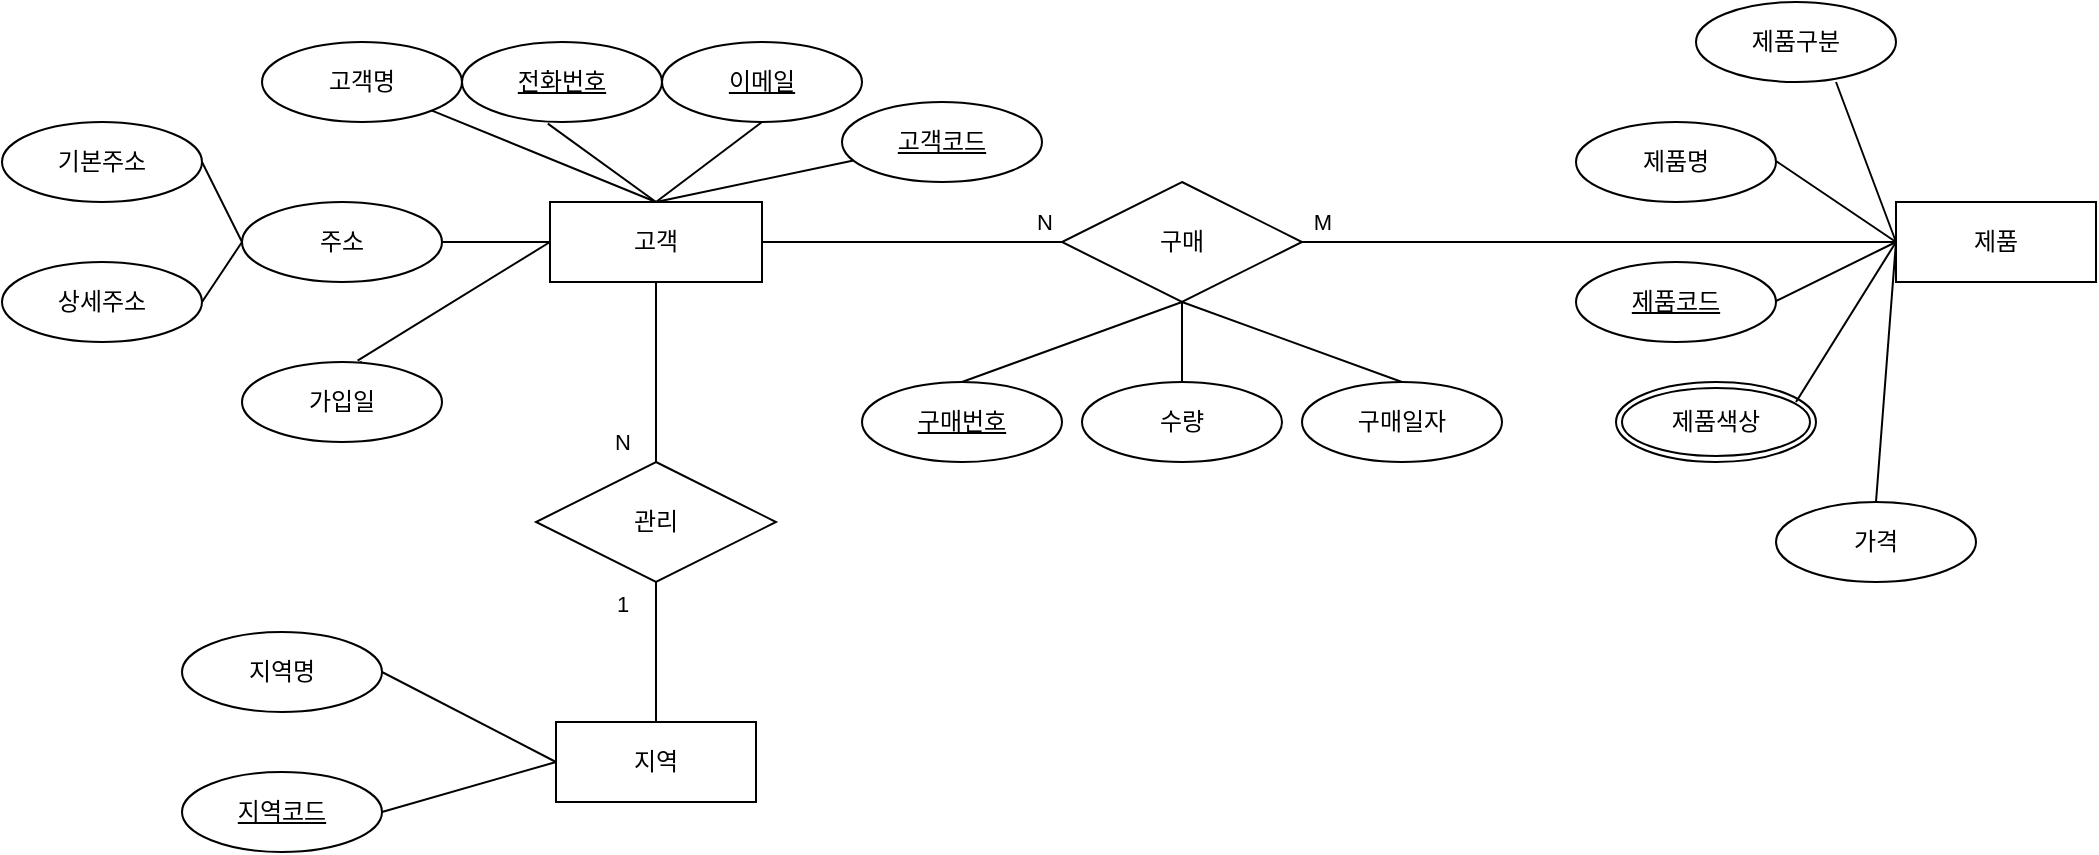 <mxfile version="22.1.15" type="github">
  <diagram name="페이지-1" id="8v1ip-i_NgHqVOQ-WIyX">
    <mxGraphModel dx="1122" dy="685" grid="1" gridSize="10" guides="1" tooltips="1" connect="1" arrows="1" fold="1" page="1" pageScale="1" pageWidth="827" pageHeight="1169" math="0" shadow="0">
      <root>
        <mxCell id="0" />
        <mxCell id="1" parent="0" />
        <mxCell id="WZk51Bvb1a-sZNfWYRPP-1" value="고객" style="whiteSpace=wrap;html=1;align=center;" vertex="1" parent="1">
          <mxGeometry x="314" y="130" width="106" height="40" as="geometry" />
        </mxCell>
        <mxCell id="WZk51Bvb1a-sZNfWYRPP-3" value="고객명" style="ellipse;whiteSpace=wrap;html=1;align=center;" vertex="1" parent="1">
          <mxGeometry x="170" y="50" width="100" height="40" as="geometry" />
        </mxCell>
        <mxCell id="WZk51Bvb1a-sZNfWYRPP-4" value="" style="endArrow=none;html=1;rounded=0;entryX=0.5;entryY=0;entryDx=0;entryDy=0;" edge="1" parent="1" source="WZk51Bvb1a-sZNfWYRPP-3" target="WZk51Bvb1a-sZNfWYRPP-1">
          <mxGeometry relative="1" as="geometry">
            <mxPoint x="200" y="150" as="sourcePoint" />
            <mxPoint x="360" y="150" as="targetPoint" />
          </mxGeometry>
        </mxCell>
        <mxCell id="WZk51Bvb1a-sZNfWYRPP-5" value="전화번호" style="ellipse;whiteSpace=wrap;html=1;align=center;fontStyle=4;" vertex="1" parent="1">
          <mxGeometry x="270" y="50" width="100" height="40" as="geometry" />
        </mxCell>
        <mxCell id="WZk51Bvb1a-sZNfWYRPP-7" value="" style="endArrow=none;html=1;rounded=0;exitX=0.429;exitY=1.021;exitDx=0;exitDy=0;entryX=0.5;entryY=0;entryDx=0;entryDy=0;exitPerimeter=0;" edge="1" parent="1" source="WZk51Bvb1a-sZNfWYRPP-5" target="WZk51Bvb1a-sZNfWYRPP-1">
          <mxGeometry relative="1" as="geometry">
            <mxPoint x="200" y="150" as="sourcePoint" />
            <mxPoint x="360" y="150" as="targetPoint" />
          </mxGeometry>
        </mxCell>
        <mxCell id="WZk51Bvb1a-sZNfWYRPP-9" value="&lt;u&gt;이메일&lt;/u&gt;" style="ellipse;whiteSpace=wrap;html=1;align=center;" vertex="1" parent="1">
          <mxGeometry x="370" y="50" width="100" height="40" as="geometry" />
        </mxCell>
        <mxCell id="WZk51Bvb1a-sZNfWYRPP-10" value="" style="endArrow=none;html=1;rounded=0;exitX=0.5;exitY=1;exitDx=0;exitDy=0;entryX=0.5;entryY=0;entryDx=0;entryDy=0;" edge="1" parent="1" source="WZk51Bvb1a-sZNfWYRPP-9" target="WZk51Bvb1a-sZNfWYRPP-1">
          <mxGeometry relative="1" as="geometry">
            <mxPoint x="200" y="150" as="sourcePoint" />
            <mxPoint x="360" y="150" as="targetPoint" />
          </mxGeometry>
        </mxCell>
        <mxCell id="WZk51Bvb1a-sZNfWYRPP-11" value="고객코드" style="ellipse;whiteSpace=wrap;html=1;align=center;fontStyle=4;" vertex="1" parent="1">
          <mxGeometry x="460" y="80" width="100" height="40" as="geometry" />
        </mxCell>
        <mxCell id="WZk51Bvb1a-sZNfWYRPP-12" value="" style="endArrow=none;html=1;rounded=0;entryX=0.5;entryY=0;entryDx=0;entryDy=0;" edge="1" parent="1" source="WZk51Bvb1a-sZNfWYRPP-11" target="WZk51Bvb1a-sZNfWYRPP-1">
          <mxGeometry relative="1" as="geometry">
            <mxPoint x="200" y="150" as="sourcePoint" />
            <mxPoint x="360" y="150" as="targetPoint" />
          </mxGeometry>
        </mxCell>
        <mxCell id="WZk51Bvb1a-sZNfWYRPP-14" value="주소" style="ellipse;whiteSpace=wrap;html=1;align=center;" vertex="1" parent="1">
          <mxGeometry x="160" y="130" width="100" height="40" as="geometry" />
        </mxCell>
        <mxCell id="WZk51Bvb1a-sZNfWYRPP-15" value="" style="endArrow=none;html=1;rounded=0;entryX=0;entryY=0.5;entryDx=0;entryDy=0;" edge="1" parent="1" target="WZk51Bvb1a-sZNfWYRPP-1">
          <mxGeometry relative="1" as="geometry">
            <mxPoint x="260" y="150" as="sourcePoint" />
            <mxPoint x="310" y="150" as="targetPoint" />
          </mxGeometry>
        </mxCell>
        <mxCell id="WZk51Bvb1a-sZNfWYRPP-16" value="기본주소" style="ellipse;whiteSpace=wrap;html=1;align=center;" vertex="1" parent="1">
          <mxGeometry x="40" y="90" width="100" height="40" as="geometry" />
        </mxCell>
        <mxCell id="WZk51Bvb1a-sZNfWYRPP-17" value="상세주소" style="ellipse;whiteSpace=wrap;html=1;align=center;" vertex="1" parent="1">
          <mxGeometry x="40" y="160" width="100" height="40" as="geometry" />
        </mxCell>
        <mxCell id="WZk51Bvb1a-sZNfWYRPP-18" value="" style="endArrow=none;html=1;rounded=0;entryX=0;entryY=0.5;entryDx=0;entryDy=0;exitX=1;exitY=0.5;exitDx=0;exitDy=0;" edge="1" parent="1" source="WZk51Bvb1a-sZNfWYRPP-16" target="WZk51Bvb1a-sZNfWYRPP-14">
          <mxGeometry relative="1" as="geometry">
            <mxPoint x="140" y="110" as="sourcePoint" />
            <mxPoint x="300" y="109.5" as="targetPoint" />
          </mxGeometry>
        </mxCell>
        <mxCell id="WZk51Bvb1a-sZNfWYRPP-19" value="" style="endArrow=none;html=1;rounded=0;entryX=0;entryY=0.5;entryDx=0;entryDy=0;" edge="1" parent="1" target="WZk51Bvb1a-sZNfWYRPP-14">
          <mxGeometry relative="1" as="geometry">
            <mxPoint x="140" y="180" as="sourcePoint" />
            <mxPoint x="300" y="179.5" as="targetPoint" />
          </mxGeometry>
        </mxCell>
        <mxCell id="WZk51Bvb1a-sZNfWYRPP-20" value="" style="endArrow=none;html=1;rounded=0;entryX=0;entryY=0.5;entryDx=0;entryDy=0;exitX=0.578;exitY=-0.016;exitDx=0;exitDy=0;exitPerimeter=0;" edge="1" parent="1" source="WZk51Bvb1a-sZNfWYRPP-22" target="WZk51Bvb1a-sZNfWYRPP-1">
          <mxGeometry relative="1" as="geometry">
            <mxPoint x="220" y="210" as="sourcePoint" />
            <mxPoint x="360" y="210" as="targetPoint" />
          </mxGeometry>
        </mxCell>
        <mxCell id="WZk51Bvb1a-sZNfWYRPP-23" value="" style="endArrow=none;html=1;rounded=0;entryX=0;entryY=0.5;entryDx=0;entryDy=0;" edge="1" parent="1" target="WZk51Bvb1a-sZNfWYRPP-22">
          <mxGeometry relative="1" as="geometry">
            <mxPoint x="220" y="210" as="sourcePoint" />
            <mxPoint x="314" y="150" as="targetPoint" />
          </mxGeometry>
        </mxCell>
        <mxCell id="WZk51Bvb1a-sZNfWYRPP-22" value="가입일" style="ellipse;whiteSpace=wrap;html=1;align=center;" vertex="1" parent="1">
          <mxGeometry x="160" y="210" width="100" height="40" as="geometry" />
        </mxCell>
        <mxCell id="WZk51Bvb1a-sZNfWYRPP-25" value="" style="endArrow=none;html=1;rounded=0;entryX=0.5;entryY=1;entryDx=0;entryDy=0;exitX=0.5;exitY=0;exitDx=0;exitDy=0;" edge="1" parent="1" source="WZk51Bvb1a-sZNfWYRPP-42" target="WZk51Bvb1a-sZNfWYRPP-1">
          <mxGeometry relative="1" as="geometry">
            <mxPoint x="340" y="210" as="sourcePoint" />
            <mxPoint x="500" y="290" as="targetPoint" />
          </mxGeometry>
        </mxCell>
        <mxCell id="WZk51Bvb1a-sZNfWYRPP-44" value="N" style="edgeLabel;html=1;align=center;verticalAlign=middle;resizable=0;points=[];" vertex="1" connectable="0" parent="WZk51Bvb1a-sZNfWYRPP-25">
          <mxGeometry x="0.433" relative="1" as="geometry">
            <mxPoint x="-17" y="54" as="offset" />
          </mxGeometry>
        </mxCell>
        <mxCell id="WZk51Bvb1a-sZNfWYRPP-26" value="지역" style="whiteSpace=wrap;html=1;align=center;" vertex="1" parent="1">
          <mxGeometry x="317" y="390" width="100" height="40" as="geometry" />
        </mxCell>
        <mxCell id="WZk51Bvb1a-sZNfWYRPP-27" value="지역명" style="ellipse;whiteSpace=wrap;html=1;align=center;" vertex="1" parent="1">
          <mxGeometry x="130" y="345" width="100" height="40" as="geometry" />
        </mxCell>
        <mxCell id="WZk51Bvb1a-sZNfWYRPP-28" value="지역코드" style="ellipse;whiteSpace=wrap;html=1;align=center;fontStyle=4;" vertex="1" parent="1">
          <mxGeometry x="130" y="415" width="100" height="40" as="geometry" />
        </mxCell>
        <mxCell id="WZk51Bvb1a-sZNfWYRPP-29" value="" style="endArrow=none;html=1;rounded=0;entryX=0;entryY=0.5;entryDx=0;entryDy=0;exitX=1;exitY=0.5;exitDx=0;exitDy=0;" edge="1" parent="1" source="WZk51Bvb1a-sZNfWYRPP-28" target="WZk51Bvb1a-sZNfWYRPP-26">
          <mxGeometry relative="1" as="geometry">
            <mxPoint x="170" y="439.5" as="sourcePoint" />
            <mxPoint x="330" y="439.5" as="targetPoint" />
          </mxGeometry>
        </mxCell>
        <mxCell id="WZk51Bvb1a-sZNfWYRPP-30" value="" style="endArrow=none;html=1;rounded=0;entryX=0;entryY=0.5;entryDx=0;entryDy=0;exitX=1;exitY=0.5;exitDx=0;exitDy=0;" edge="1" parent="1" source="WZk51Bvb1a-sZNfWYRPP-27" target="WZk51Bvb1a-sZNfWYRPP-26">
          <mxGeometry relative="1" as="geometry">
            <mxPoint x="170" y="369.5" as="sourcePoint" />
            <mxPoint x="330" y="369.5" as="targetPoint" />
          </mxGeometry>
        </mxCell>
        <mxCell id="WZk51Bvb1a-sZNfWYRPP-31" value="제품" style="whiteSpace=wrap;html=1;align=center;" vertex="1" parent="1">
          <mxGeometry x="987" y="130" width="100" height="40" as="geometry" />
        </mxCell>
        <mxCell id="WZk51Bvb1a-sZNfWYRPP-32" value="제품명" style="ellipse;whiteSpace=wrap;html=1;align=center;" vertex="1" parent="1">
          <mxGeometry x="827" y="90" width="100" height="40" as="geometry" />
        </mxCell>
        <mxCell id="WZk51Bvb1a-sZNfWYRPP-33" value="제품코드" style="ellipse;whiteSpace=wrap;html=1;align=center;fontStyle=4;" vertex="1" parent="1">
          <mxGeometry x="827" y="160" width="100" height="40" as="geometry" />
        </mxCell>
        <mxCell id="WZk51Bvb1a-sZNfWYRPP-34" value="" style="endArrow=none;html=1;rounded=0;entryX=0;entryY=0.5;entryDx=0;entryDy=0;" edge="1" parent="1" target="WZk51Bvb1a-sZNfWYRPP-31">
          <mxGeometry relative="1" as="geometry">
            <mxPoint x="927" y="179.5" as="sourcePoint" />
            <mxPoint x="1087" y="179.5" as="targetPoint" />
          </mxGeometry>
        </mxCell>
        <mxCell id="WZk51Bvb1a-sZNfWYRPP-35" value="" style="endArrow=none;html=1;rounded=0;entryX=0;entryY=0.5;entryDx=0;entryDy=0;" edge="1" parent="1" target="WZk51Bvb1a-sZNfWYRPP-31">
          <mxGeometry relative="1" as="geometry">
            <mxPoint x="927" y="109.5" as="sourcePoint" />
            <mxPoint x="1087" y="109.5" as="targetPoint" />
          </mxGeometry>
        </mxCell>
        <mxCell id="WZk51Bvb1a-sZNfWYRPP-36" value="제품구분" style="ellipse;whiteSpace=wrap;html=1;align=center;" vertex="1" parent="1">
          <mxGeometry x="887" y="30" width="100" height="40" as="geometry" />
        </mxCell>
        <mxCell id="WZk51Bvb1a-sZNfWYRPP-37" value="" style="endArrow=none;html=1;rounded=0;entryX=0;entryY=0.5;entryDx=0;entryDy=0;" edge="1" parent="1" target="WZk51Bvb1a-sZNfWYRPP-31">
          <mxGeometry relative="1" as="geometry">
            <mxPoint x="957" y="70" as="sourcePoint" />
            <mxPoint x="967" y="150" as="targetPoint" />
          </mxGeometry>
        </mxCell>
        <mxCell id="WZk51Bvb1a-sZNfWYRPP-38" value="제품색상" style="ellipse;shape=doubleEllipse;margin=3;whiteSpace=wrap;html=1;align=center;" vertex="1" parent="1">
          <mxGeometry x="847" y="220" width="100" height="40" as="geometry" />
        </mxCell>
        <mxCell id="WZk51Bvb1a-sZNfWYRPP-39" value="" style="endArrow=none;html=1;rounded=0;entryX=0;entryY=0.5;entryDx=0;entryDy=0;" edge="1" parent="1" target="WZk51Bvb1a-sZNfWYRPP-31">
          <mxGeometry relative="1" as="geometry">
            <mxPoint x="937" y="230" as="sourcePoint" />
            <mxPoint x="967" y="150" as="targetPoint" />
            <Array as="points">
              <mxPoint x="937" y="230" />
            </Array>
          </mxGeometry>
        </mxCell>
        <mxCell id="WZk51Bvb1a-sZNfWYRPP-40" value="가격" style="ellipse;whiteSpace=wrap;html=1;align=center;" vertex="1" parent="1">
          <mxGeometry x="927" y="280" width="100" height="40" as="geometry" />
        </mxCell>
        <mxCell id="WZk51Bvb1a-sZNfWYRPP-41" value="" style="endArrow=none;html=1;rounded=0;entryX=0;entryY=0.5;entryDx=0;entryDy=0;exitX=0.5;exitY=0;exitDx=0;exitDy=0;" edge="1" parent="1" source="WZk51Bvb1a-sZNfWYRPP-40" target="WZk51Bvb1a-sZNfWYRPP-31">
          <mxGeometry relative="1" as="geometry">
            <mxPoint x="927" y="220" as="sourcePoint" />
            <mxPoint x="1087" y="220" as="targetPoint" />
          </mxGeometry>
        </mxCell>
        <mxCell id="WZk51Bvb1a-sZNfWYRPP-42" value="관리" style="shape=rhombus;perimeter=rhombusPerimeter;whiteSpace=wrap;html=1;align=center;" vertex="1" parent="1">
          <mxGeometry x="307" y="260" width="120" height="60" as="geometry" />
        </mxCell>
        <mxCell id="WZk51Bvb1a-sZNfWYRPP-43" value="" style="endArrow=none;html=1;rounded=0;entryX=0.5;entryY=1;entryDx=0;entryDy=0;exitX=0.5;exitY=0;exitDx=0;exitDy=0;" edge="1" parent="1" source="WZk51Bvb1a-sZNfWYRPP-26" target="WZk51Bvb1a-sZNfWYRPP-42">
          <mxGeometry relative="1" as="geometry">
            <mxPoint x="250" y="330" as="sourcePoint" />
            <mxPoint x="410" y="330" as="targetPoint" />
          </mxGeometry>
        </mxCell>
        <mxCell id="WZk51Bvb1a-sZNfWYRPP-46" value="1" style="edgeLabel;html=1;align=center;verticalAlign=middle;resizable=0;points=[];" vertex="1" connectable="0" parent="WZk51Bvb1a-sZNfWYRPP-43">
          <mxGeometry x="-0.269" y="-1" relative="1" as="geometry">
            <mxPoint x="-18" y="-34" as="offset" />
          </mxGeometry>
        </mxCell>
        <mxCell id="WZk51Bvb1a-sZNfWYRPP-47" value="구매" style="shape=rhombus;perimeter=rhombusPerimeter;whiteSpace=wrap;html=1;align=center;" vertex="1" parent="1">
          <mxGeometry x="570" y="120" width="120" height="60" as="geometry" />
        </mxCell>
        <mxCell id="WZk51Bvb1a-sZNfWYRPP-48" value="구매번호" style="ellipse;whiteSpace=wrap;html=1;align=center;fontStyle=4;" vertex="1" parent="1">
          <mxGeometry x="470" y="220" width="100" height="40" as="geometry" />
        </mxCell>
        <mxCell id="WZk51Bvb1a-sZNfWYRPP-49" value="수량" style="ellipse;whiteSpace=wrap;html=1;align=center;" vertex="1" parent="1">
          <mxGeometry x="580" y="220" width="100" height="40" as="geometry" />
        </mxCell>
        <mxCell id="WZk51Bvb1a-sZNfWYRPP-50" value="구매일자" style="ellipse;whiteSpace=wrap;html=1;align=center;" vertex="1" parent="1">
          <mxGeometry x="690" y="220" width="100" height="40" as="geometry" />
        </mxCell>
        <mxCell id="WZk51Bvb1a-sZNfWYRPP-51" value="" style="endArrow=none;html=1;rounded=0;exitX=0.5;exitY=0;exitDx=0;exitDy=0;entryX=0.5;entryY=1;entryDx=0;entryDy=0;" edge="1" parent="1" source="WZk51Bvb1a-sZNfWYRPP-48" target="WZk51Bvb1a-sZNfWYRPP-47">
          <mxGeometry relative="1" as="geometry">
            <mxPoint x="520" y="210" as="sourcePoint" />
            <mxPoint x="680" y="210" as="targetPoint" />
          </mxGeometry>
        </mxCell>
        <mxCell id="WZk51Bvb1a-sZNfWYRPP-52" value="" style="endArrow=none;html=1;rounded=0;exitX=0.5;exitY=0;exitDx=0;exitDy=0;" edge="1" parent="1" source="WZk51Bvb1a-sZNfWYRPP-49">
          <mxGeometry relative="1" as="geometry">
            <mxPoint x="530" y="230" as="sourcePoint" />
            <mxPoint x="630" y="180" as="targetPoint" />
          </mxGeometry>
        </mxCell>
        <mxCell id="WZk51Bvb1a-sZNfWYRPP-53" value="" style="endArrow=none;html=1;rounded=0;exitX=0.5;exitY=0;exitDx=0;exitDy=0;entryX=0.5;entryY=1;entryDx=0;entryDy=0;" edge="1" parent="1" source="WZk51Bvb1a-sZNfWYRPP-50" target="WZk51Bvb1a-sZNfWYRPP-47">
          <mxGeometry relative="1" as="geometry">
            <mxPoint x="640" y="230" as="sourcePoint" />
            <mxPoint x="640" y="190" as="targetPoint" />
          </mxGeometry>
        </mxCell>
        <mxCell id="WZk51Bvb1a-sZNfWYRPP-56" value="" style="endArrow=none;html=1;rounded=0;exitX=1;exitY=0.5;exitDx=0;exitDy=0;entryX=0;entryY=0.5;entryDx=0;entryDy=0;" edge="1" parent="1" source="WZk51Bvb1a-sZNfWYRPP-1" target="WZk51Bvb1a-sZNfWYRPP-47">
          <mxGeometry relative="1" as="geometry">
            <mxPoint x="427" y="149.44" as="sourcePoint" />
            <mxPoint x="570" y="149" as="targetPoint" />
          </mxGeometry>
        </mxCell>
        <mxCell id="WZk51Bvb1a-sZNfWYRPP-58" value="N" style="edgeLabel;html=1;align=center;verticalAlign=middle;resizable=0;points=[];" vertex="1" connectable="0" parent="WZk51Bvb1a-sZNfWYRPP-56">
          <mxGeometry x="0.675" y="-3" relative="1" as="geometry">
            <mxPoint x="15" y="-13" as="offset" />
          </mxGeometry>
        </mxCell>
        <mxCell id="WZk51Bvb1a-sZNfWYRPP-57" value="" style="endArrow=none;html=1;rounded=0;exitX=1;exitY=0.5;exitDx=0;exitDy=0;entryX=0;entryY=0.5;entryDx=0;entryDy=0;" edge="1" parent="1" source="WZk51Bvb1a-sZNfWYRPP-47" target="WZk51Bvb1a-sZNfWYRPP-31">
          <mxGeometry relative="1" as="geometry">
            <mxPoint x="710" y="149.44" as="sourcePoint" />
            <mxPoint x="860" y="149.44" as="targetPoint" />
          </mxGeometry>
        </mxCell>
        <mxCell id="WZk51Bvb1a-sZNfWYRPP-59" value="M" style="edgeLabel;html=1;align=center;verticalAlign=middle;resizable=0;points=[];" vertex="1" connectable="0" parent="WZk51Bvb1a-sZNfWYRPP-57">
          <mxGeometry x="-0.778" y="4" relative="1" as="geometry">
            <mxPoint x="-23" y="-6" as="offset" />
          </mxGeometry>
        </mxCell>
      </root>
    </mxGraphModel>
  </diagram>
</mxfile>
